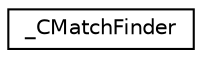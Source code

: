 digraph "Graphical Class Hierarchy"
{
 // LATEX_PDF_SIZE
  edge [fontname="Helvetica",fontsize="10",labelfontname="Helvetica",labelfontsize="10"];
  node [fontname="Helvetica",fontsize="10",shape=record];
  rankdir="LR";
  Node0 [label="_CMatchFinder",height=0.2,width=0.4,color="black", fillcolor="white", style="filled",URL="$struct___c_match_finder.html",tooltip=" "];
}
